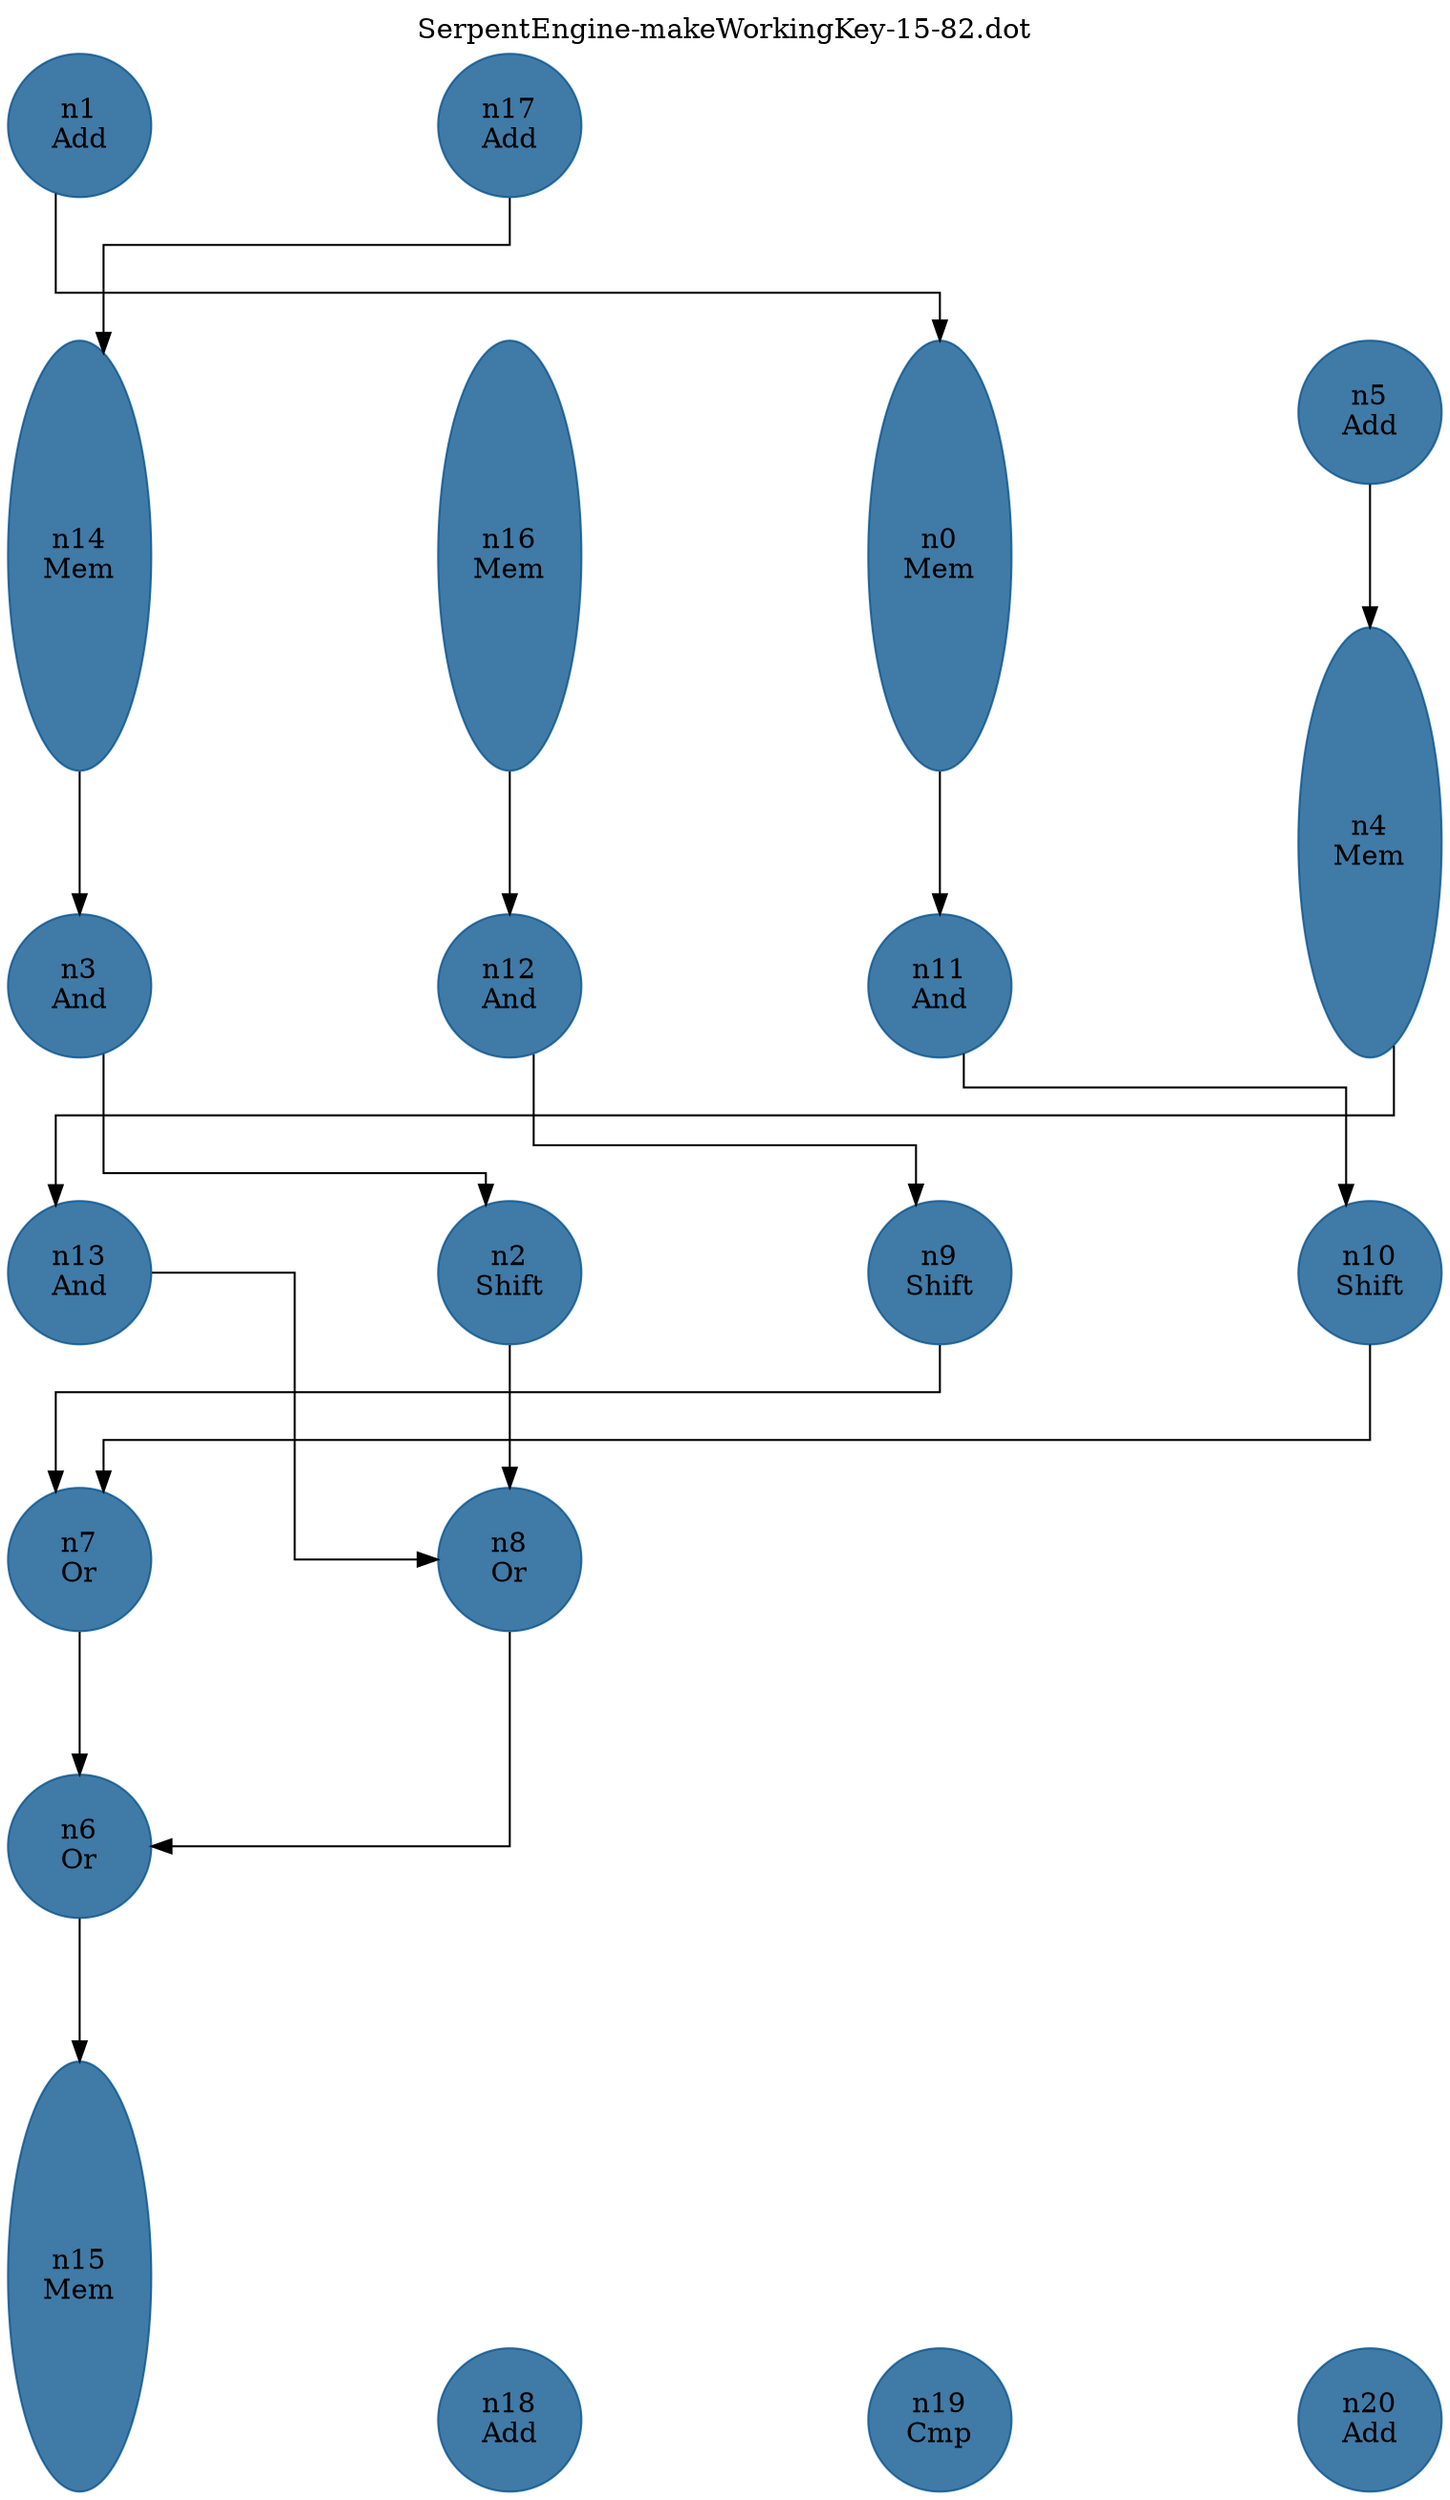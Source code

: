 //do not use DOT to generate pdf use NEATO or FDP
digraph{
layout="neato";
splines="ortho";
label="SerpentEngine-makeWorkingKey-15-82.dot"
labelloc  =  t
n1[label="n1\nAdd"shape="ellipse", style="filled", color="#004E8ABF", pos="0,18!", height="1", width="1"];
n1 -> n0;
n17[label="n17\nAdd"shape="ellipse", style="filled", color="#004E8ABF", pos="3,18!", height="1", width="1"];
n17 -> n14;
n14[label="n14\nMem"shape="ellipse", style="filled", color="#004E8ABF", pos="0,15!", height="3", width="1"];
n14 -> n3;
n16[label="n16\nMem"shape="ellipse", style="filled", color="#004E8ABF", pos="3,15!", height="3", width="1"];
n16 -> n12;
n0[label="n0\nMem"shape="ellipse", style="filled", color="#004E8ABF", pos="6,15!", height="3", width="1"];
n0 -> n11;
n5[label="n5\nAdd"shape="ellipse", style="filled", color="#004E8ABF", pos="9,16!", height="1", width="1"];
n5 -> n4;
n4[label="n4\nMem"shape="ellipse", style="filled", color="#004E8ABF", pos="9,13!", height="3", width="1"];
n4 -> n13;
n3[label="n3\nAnd"shape="ellipse", style="filled", color="#004E8ABF", pos="0,12!", height="1", width="1"];
n3 -> n2;
n12[label="n12\nAnd"shape="ellipse", style="filled", color="#004E8ABF", pos="3,12!", height="1", width="1"];
n12 -> n9;
n11[label="n11\nAnd"shape="ellipse", style="filled", color="#004E8ABF", pos="6,12!", height="1", width="1"];
n11 -> n10;
n13[label="n13\nAnd"shape="ellipse", style="filled", color="#004E8ABF", pos="0,10!", height="1", width="1"];
n13 -> n8;
n2[label="n2\nShift"shape="ellipse", style="filled", color="#004E8ABF", pos="3,10!", height="1", width="1"];
n2 -> n8;
n9[label="n9\nShift"shape="ellipse", style="filled", color="#004E8ABF", pos="6,10!", height="1", width="1"];
n9 -> n7;
n10[label="n10\nShift"shape="ellipse", style="filled", color="#004E8ABF", pos="9,10!", height="1", width="1"];
n10 -> n7;
n7[label="n7\nOr"shape="ellipse", style="filled", color="#004E8ABF", pos="0,8!", height="1", width="1"];
n7 -> n6;
n8[label="n8\nOr"shape="ellipse", style="filled", color="#004E8ABF", pos="3,8!", height="1", width="1"];
n8 -> n6;
n6[label="n6\nOr"shape="ellipse", style="filled", color="#004E8ABF", pos="0,6!", height="1", width="1"];
n6 -> n15;
n15[label="n15\nMem"shape="ellipse", style="filled", color="#004E8ABF", pos="0,3!", height="3", width="1"];
n18[label="n18\nAdd"shape="ellipse", style="filled", color="#004E8ABF", pos="3,2!", height="1", width="1"];
n19[label="n19\nCmp"shape="ellipse", style="filled", color="#004E8ABF", pos="6,2!", height="1", width="1"];
n20[label="n20\nAdd"shape="ellipse", style="filled", color="#004E8ABF", pos="9,2!", height="1", width="1"];
}